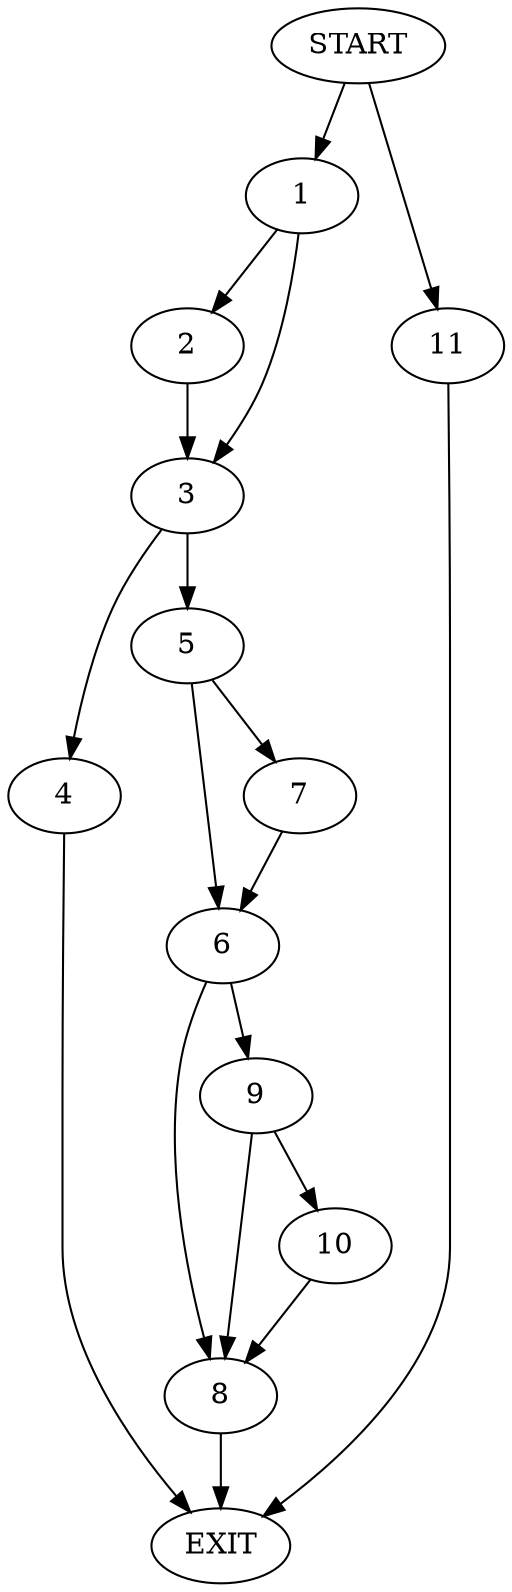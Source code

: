digraph {
0 [label="START"]
12 [label="EXIT"]
0 -> 1
1 -> 2
1 -> 3
2 -> 3
3 -> 4
3 -> 5
4 -> 12
5 -> 6
5 -> 7
6 -> 8
6 -> 9
7 -> 6
9 -> 10
9 -> 8
8 -> 12
10 -> 8
0 -> 11
11 -> 12
}
